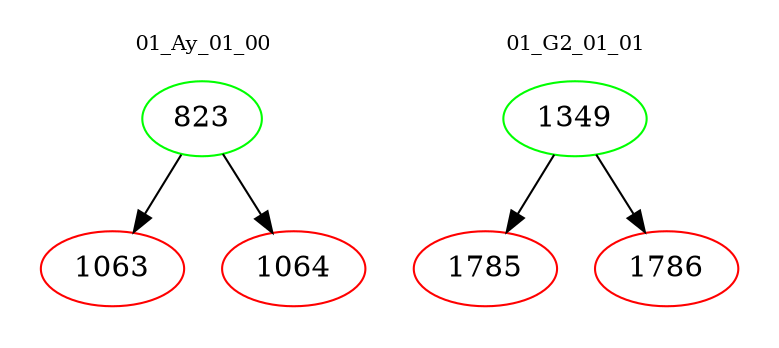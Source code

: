 digraph{
subgraph cluster_0 {
color = white
label = "01_Ay_01_00";
fontsize=10;
T0_823 [label="823", color="green"]
T0_823 -> T0_1063 [color="black"]
T0_1063 [label="1063", color="red"]
T0_823 -> T0_1064 [color="black"]
T0_1064 [label="1064", color="red"]
}
subgraph cluster_1 {
color = white
label = "01_G2_01_01";
fontsize=10;
T1_1349 [label="1349", color="green"]
T1_1349 -> T1_1785 [color="black"]
T1_1785 [label="1785", color="red"]
T1_1349 -> T1_1786 [color="black"]
T1_1786 [label="1786", color="red"]
}
}

